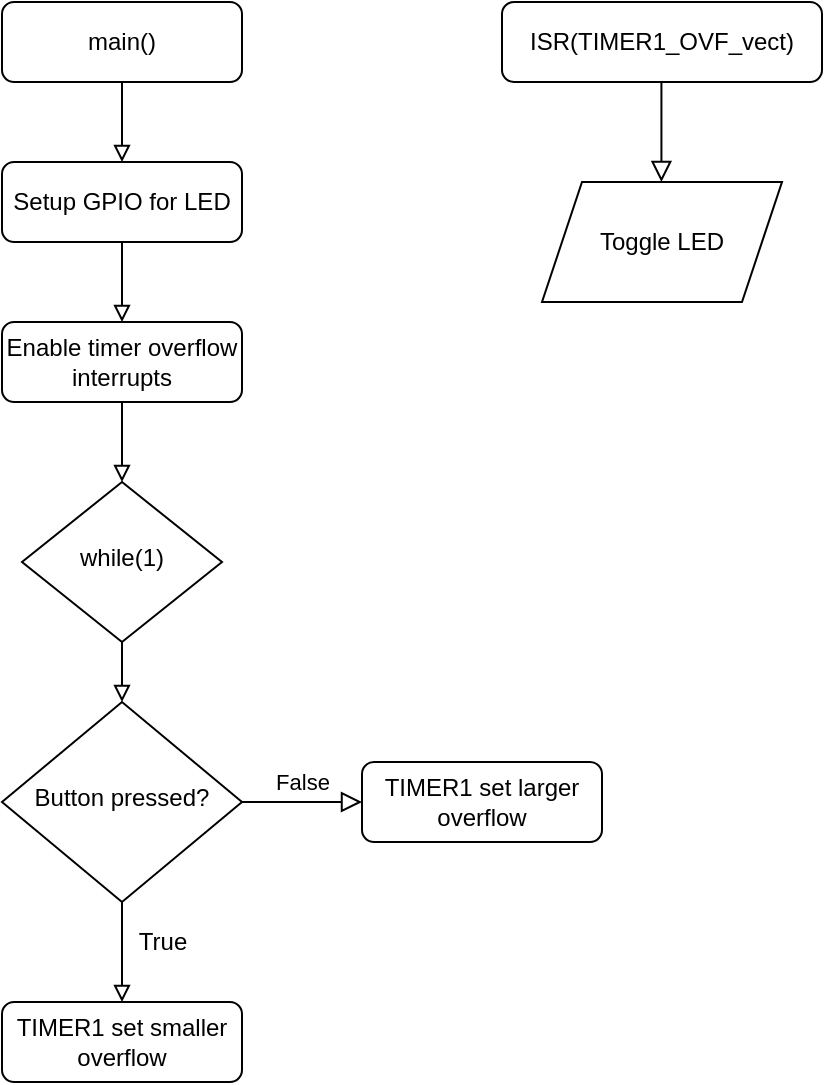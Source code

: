 <mxfile version="15.5.4" type="device"><diagram id="C5RBs43oDa-KdzZeNtuy" name="Page-1"><mxGraphModel dx="1178" dy="627" grid="1" gridSize="10" guides="1" tooltips="1" connect="1" arrows="1" fold="1" page="1" pageScale="1" pageWidth="827" pageHeight="1169" math="0" shadow="0"><root><mxCell id="WIyWlLk6GJQsqaUBKTNV-0"/><mxCell id="WIyWlLk6GJQsqaUBKTNV-1" parent="WIyWlLk6GJQsqaUBKTNV-0"/><mxCell id="RwntpODvr2M1QjS3Pe-U-28" style="edgeStyle=orthogonalEdgeStyle;rounded=0;orthogonalLoop=1;jettySize=auto;html=1;exitX=0.5;exitY=1;exitDx=0;exitDy=0;entryX=0.5;entryY=0;entryDx=0;entryDy=0;endArrow=block;endFill=0;" edge="1" parent="WIyWlLk6GJQsqaUBKTNV-1" source="WIyWlLk6GJQsqaUBKTNV-3" target="RwntpODvr2M1QjS3Pe-U-27"><mxGeometry relative="1" as="geometry"/></mxCell><mxCell id="WIyWlLk6GJQsqaUBKTNV-3" value="main()" style="rounded=1;whiteSpace=wrap;html=1;fontSize=12;glass=0;strokeWidth=1;shadow=0;" parent="WIyWlLk6GJQsqaUBKTNV-1" vertex="1"><mxGeometry x="160" y="80" width="120" height="40" as="geometry"/></mxCell><mxCell id="RwntpODvr2M1QjS3Pe-U-25" style="edgeStyle=orthogonalEdgeStyle;rounded=0;orthogonalLoop=1;jettySize=auto;html=1;exitX=0.5;exitY=0;exitDx=0;exitDy=0;entryX=0.5;entryY=0;entryDx=0;entryDy=0;endArrow=block;endFill=0;" edge="1" parent="WIyWlLk6GJQsqaUBKTNV-1" source="WIyWlLk6GJQsqaUBKTNV-6" target="RwntpODvr2M1QjS3Pe-U-18"><mxGeometry relative="1" as="geometry"/></mxCell><mxCell id="WIyWlLk6GJQsqaUBKTNV-6" value="Button pressed?" style="rhombus;whiteSpace=wrap;html=1;shadow=0;fontFamily=Helvetica;fontSize=12;align=center;strokeWidth=1;spacing=6;spacingTop=-4;direction=west;" parent="WIyWlLk6GJQsqaUBKTNV-1" vertex="1"><mxGeometry x="160" y="430" width="120" height="100" as="geometry"/></mxCell><mxCell id="RwntpODvr2M1QjS3Pe-U-0" value="ISR(TIMER1_OVF_vect)" style="rounded=1;whiteSpace=wrap;html=1;fontSize=12;glass=0;strokeWidth=1;shadow=0;" vertex="1" parent="WIyWlLk6GJQsqaUBKTNV-1"><mxGeometry x="410" y="80" width="160" height="40" as="geometry"/></mxCell><mxCell id="RwntpODvr2M1QjS3Pe-U-1" value="" style="rounded=0;html=1;jettySize=auto;orthogonalLoop=1;fontSize=11;endArrow=block;endFill=0;endSize=8;strokeWidth=1;shadow=0;labelBackgroundColor=none;edgeStyle=orthogonalEdgeStyle;" edge="1" parent="WIyWlLk6GJQsqaUBKTNV-1"><mxGeometry relative="1" as="geometry"><mxPoint x="489.71" y="120" as="sourcePoint"/><mxPoint x="489.71" y="170" as="targetPoint"/></mxGeometry></mxCell><mxCell id="RwntpODvr2M1QjS3Pe-U-3" value="Toggle LED" style="shape=parallelogram;perimeter=parallelogramPerimeter;whiteSpace=wrap;html=1;fixedSize=1;" vertex="1" parent="WIyWlLk6GJQsqaUBKTNV-1"><mxGeometry x="430" y="170" width="120" height="60" as="geometry"/></mxCell><mxCell id="RwntpODvr2M1QjS3Pe-U-13" value="False" style="edgeStyle=orthogonalEdgeStyle;rounded=0;html=1;jettySize=auto;orthogonalLoop=1;fontSize=11;endArrow=block;endFill=0;endSize=8;strokeWidth=1;shadow=0;labelBackgroundColor=none;exitX=0;exitY=0.5;exitDx=0;exitDy=0;" edge="1" parent="WIyWlLk6GJQsqaUBKTNV-1" target="RwntpODvr2M1QjS3Pe-U-14" source="WIyWlLk6GJQsqaUBKTNV-6"><mxGeometry y="10" relative="1" as="geometry"><mxPoint as="offset"/><mxPoint x="330" y="400" as="sourcePoint"/><Array as="points"><mxPoint x="430" y="480"/><mxPoint x="430" y="500"/></Array></mxGeometry></mxCell><mxCell id="RwntpODvr2M1QjS3Pe-U-14" value="TIMER1 set larger overflow" style="rounded=1;whiteSpace=wrap;html=1;fontSize=12;glass=0;strokeWidth=1;shadow=0;" vertex="1" parent="WIyWlLk6GJQsqaUBKTNV-1"><mxGeometry x="340" y="460" width="120" height="40" as="geometry"/></mxCell><mxCell id="RwntpODvr2M1QjS3Pe-U-23" style="edgeStyle=orthogonalEdgeStyle;rounded=0;orthogonalLoop=1;jettySize=auto;html=1;exitX=0.5;exitY=1;exitDx=0;exitDy=0;entryX=0.5;entryY=1;entryDx=0;entryDy=0;endArrow=block;endFill=0;" edge="1" parent="WIyWlLk6GJQsqaUBKTNV-1" source="RwntpODvr2M1QjS3Pe-U-17" target="WIyWlLk6GJQsqaUBKTNV-6"><mxGeometry relative="1" as="geometry"/></mxCell><mxCell id="RwntpODvr2M1QjS3Pe-U-17" value="while(1)" style="rhombus;whiteSpace=wrap;html=1;shadow=0;fontFamily=Helvetica;fontSize=12;align=center;strokeWidth=1;spacing=6;spacingTop=-4;" vertex="1" parent="WIyWlLk6GJQsqaUBKTNV-1"><mxGeometry x="170" y="320" width="100" height="80" as="geometry"/></mxCell><mxCell id="RwntpODvr2M1QjS3Pe-U-18" value="TIMER1 set smaller overflow" style="rounded=1;whiteSpace=wrap;html=1;fontSize=12;glass=0;strokeWidth=1;shadow=0;" vertex="1" parent="WIyWlLk6GJQsqaUBKTNV-1"><mxGeometry x="160" y="580" width="120" height="40" as="geometry"/></mxCell><mxCell id="RwntpODvr2M1QjS3Pe-U-22" style="edgeStyle=orthogonalEdgeStyle;rounded=0;orthogonalLoop=1;jettySize=auto;html=1;exitX=0.5;exitY=1;exitDx=0;exitDy=0;entryX=0.5;entryY=0;entryDx=0;entryDy=0;endArrow=block;endFill=0;" edge="1" parent="WIyWlLk6GJQsqaUBKTNV-1" source="RwntpODvr2M1QjS3Pe-U-20" target="RwntpODvr2M1QjS3Pe-U-17"><mxGeometry relative="1" as="geometry"/></mxCell><mxCell id="RwntpODvr2M1QjS3Pe-U-20" value="Enable timer overflow interrupts" style="rounded=1;whiteSpace=wrap;html=1;fontSize=12;glass=0;strokeWidth=1;shadow=0;" vertex="1" parent="WIyWlLk6GJQsqaUBKTNV-1"><mxGeometry x="160" y="240" width="120" height="40" as="geometry"/></mxCell><mxCell id="RwntpODvr2M1QjS3Pe-U-26" value="True" style="text;html=1;align=center;verticalAlign=middle;resizable=0;points=[];autosize=1;strokeColor=none;fillColor=none;" vertex="1" parent="WIyWlLk6GJQsqaUBKTNV-1"><mxGeometry x="220" y="540" width="40" height="20" as="geometry"/></mxCell><mxCell id="RwntpODvr2M1QjS3Pe-U-29" style="edgeStyle=orthogonalEdgeStyle;rounded=0;orthogonalLoop=1;jettySize=auto;html=1;exitX=0.5;exitY=1;exitDx=0;exitDy=0;endArrow=block;endFill=0;" edge="1" parent="WIyWlLk6GJQsqaUBKTNV-1" source="RwntpODvr2M1QjS3Pe-U-27" target="RwntpODvr2M1QjS3Pe-U-20"><mxGeometry relative="1" as="geometry"/></mxCell><mxCell id="RwntpODvr2M1QjS3Pe-U-27" value="Setup GPIO for LED" style="rounded=1;whiteSpace=wrap;html=1;fontSize=12;glass=0;strokeWidth=1;shadow=0;" vertex="1" parent="WIyWlLk6GJQsqaUBKTNV-1"><mxGeometry x="160" y="160" width="120" height="40" as="geometry"/></mxCell></root></mxGraphModel></diagram></mxfile>